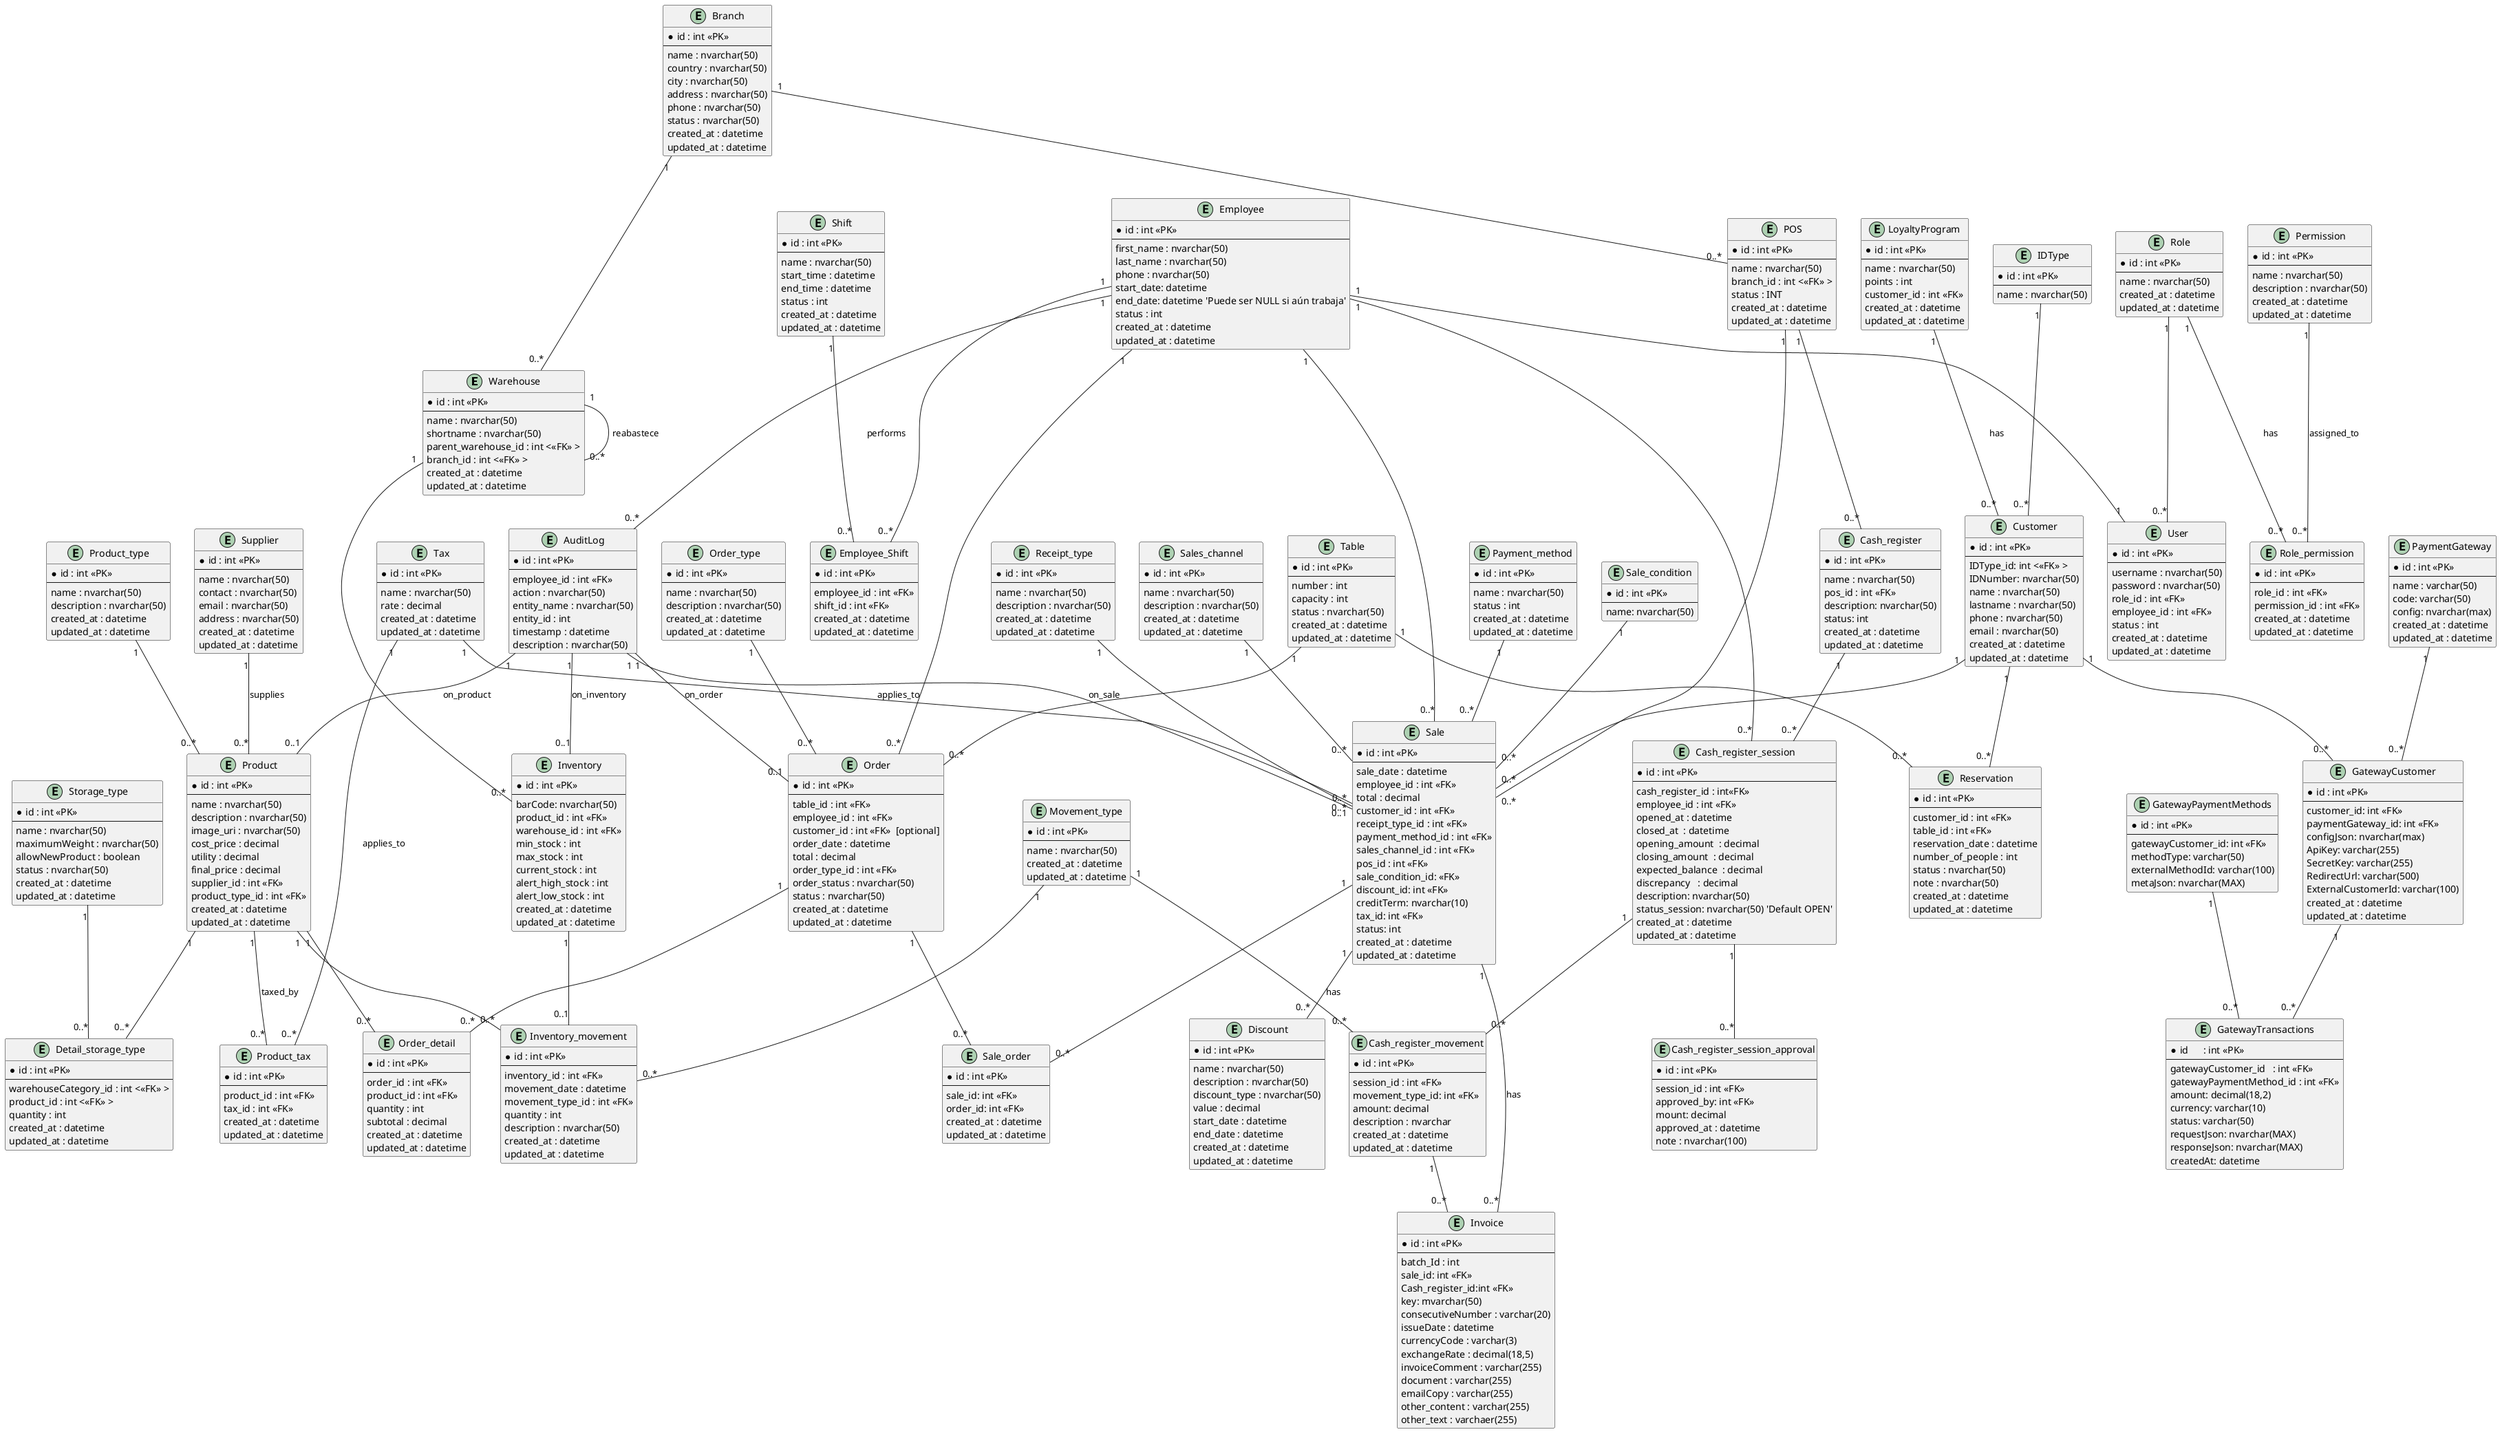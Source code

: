 @startuml  
/' 
 Modelo de Restaurante con Sucursales, Canales de Venta, Puntos de Venta, Gestión de Almacenes, Auditoría, Reservaciones/Promociones y Módulo de Cajas.
 Optimizado a 3FN y con mejoras en nomenclatura, normalización y trazabilidad.
'/ 

' ALMACENES =================
entity Warehouse {
  * id : int <<PK>>
  --
  name : nvarchar(50)
  shortname : nvarchar(50)
  parent_warehouse_id : int <<<FK>> > /'Para reabastecimiento de otro almacén'/
  branch_id : int <<<FK>> >  /'Ubicación o dirección del almacén'/
  created_at : datetime
  updated_at : datetime
}

entity Storage_type {
  * id : int <<PK>>
  --
  name : nvarchar(50)
  maximumWeight : nvarchar(50)  /'Kg, Libras, etc.'/
  allowNewProduct : boolean /'Si la ubicación está vacía, permite productos mezclados'/
  status : nvarchar(50)
  created_at : datetime
  updated_at : datetime
}

entity Detail_storage_type {
  * id : int <<PK>>
  --
  warehouseCategory_id : int <<<FK>> > 
  product_id : int <<<FK>> > 
  quantity : int
  created_at : datetime
  updated_at : datetime
}

' ENTIDAD: SUCURSAL
entity Branch {
  * id : int <<PK>>
  --
  name : nvarchar(50)
  country : nvarchar(50)
  city : nvarchar(50)       
  address : nvarchar(50) 
  phone : nvarchar(50)
  status : nvarchar(50)
  created_at : datetime
  updated_at : datetime
}

' PUNTO DE VENTA (POS)
entity POS {
  * id : int <<PK>>
  --
  name : nvarchar(50)           /'Tipo de punto de venta (restaurante, RestoBar, etc.)'/
  branch_id : int <<<FK>> > 
  status : INT
  created_at : datetime
  updated_at : datetime
}


' CLIENTE
entity IDType {
  * id : int <<PK>>
  --
  name : nvarchar(50)
}
entity Customer {
  * id : int <<PK>>
  --
  IDType_id: int <<<FK>> >
  IDNumber: nvarchar(50)
  name : nvarchar(50)
  lastname : nvarchar(50)
  phone : nvarchar(50)
  email : nvarchar(50)
  created_at : datetime
  updated_at : datetime
}

' MESA
entity Table {
  * id : int <<PK>>
  --
  number : int
  capacity : int
  status : nvarchar(50)
  created_at : datetime
  updated_at : datetime
}

' EMPLEADO
entity Employee {
  * id : int <<PK>>
  --
  first_name : nvarchar(50)
  last_name : nvarchar(50)
  phone : nvarchar(50)
  start_date: datetime
  end_date: datetime 'Puede ser NULL si aún trabaja'
  status : int
  created_at : datetime
  updated_at : datetime
}

' ORDEN
entity Order {
  * id : int <<PK>>
  --
  table_id : int <<FK>> 
  employee_id : int <<FK>>  /'Replaces waiter_id'/
  customer_id : int <<FK>>  [optional]
  order_date : datetime
  total : decimal
  order_type_id : int <<FK>> 
  order_status : nvarchar(50) /'pendiente, en preparación, servida, cancelada'/
  status : nvarchar(50) /'kitchen_status'/
  created_at : datetime
  updated_at : datetime
}

' TIPO DE ORDEN
entity Order_type {
  * id : int <<PK>>
  --
  name : nvarchar(50)
  description : nvarchar(50)
  created_at : datetime
  updated_at : datetime
}

' DETALLE DE LA ORDEN
entity Order_detail {
  * id : int <<PK>>
  --
  order_id : int <<FK>> 
  product_id : int <<FK>> 
  quantity : int
  subtotal : decimal
  created_at : datetime
  updated_at : datetime
}

' TIPO DE PRODUCTO
entity Product_type {
  * id : int <<PK>>
  --
  name : nvarchar(50)
  description : nvarchar(50)
  created_at : datetime
  updated_at : datetime
}

' PRODUCTO ==================
entity Product {
  * id : int <<PK>>
  --
  name : nvarchar(50)
  description : nvarchar(50)
  image_uri : nvarchar(50)
  cost_price : decimal
  utility : decimal
  final_price : decimal
  supplier_id : int <<FK>> 
  product_type_id : int <<FK>> 
  created_at : datetime
  updated_at : datetime
}

' Product Taxes
entity Product_tax {
  * id : int <<PK>>
  --
  product_id : int <<FK>> 
  tax_id : int <<FK>> 
  created_at : datetime
  updated_at : datetime
}

' INVENTARIO (para sucursales)
entity Inventory {
  * id : int <<PK>>
  --
  barCode: nvarchar(50) 
  product_id : int <<FK>> 
  warehouse_id : int <<FK>> 
  min_stock : int
  max_stock : int
  current_stock : int
  alert_high_stock : int
  alert_low_stock : int
  created_at : datetime
  updated_at : datetime
}

' USUARIOS Y PERMISOS
entity User {
  * id : int <<PK>>
  --
  username : nvarchar(50)
  password : nvarchar(50)     /'Almacenar hash de la contraseña'/
  role_id : int <<FK>> 
  employee_id : int <<FK>> 
  status : int
  created_at : datetime
  updated_at : datetime
}

entity Role {
  * id : int <<PK>>
  --
  name : nvarchar(50)
  created_at : datetime
  updated_at : datetime
}

entity Permission {
  * id : int <<PK>>
  --
  name : nvarchar(50)
  description : nvarchar(50)
  created_at : datetime
  updated_at : datetime
}

' Tabla intermedia con clave compuesta (en lugar de id)
entity Role_permission {
  * id : int <<PK>>
  --
  role_id : int <<FK>> 
  permission_id : int <<FK>> 
  created_at : datetime
  updated_at : datetime
}

' COMPROBANTES (boleta, factura)
entity Receipt_type {
  * id : int <<PK>>
  --
  name : nvarchar(50)
  description : nvarchar(50)
  created_at : datetime
  updated_at : datetime
}

' CANALES DE VENTA (web, tienda, terceros)
entity Sales_channel {
  * id : int <<PK>>
  --
  name : nvarchar(50)
  description : nvarchar(50)
  created_at : datetime
  updated_at : datetime
}

' VENTA (transacción final)
entity Sale {
  * id : int <<PK>>
  --
  sale_date : datetime
  employee_id : int <<FK>> /' cashier_id '/
  total : decimal
  customer_id : int <<FK>> 
  receipt_type_id : int <<FK>> 
  payment_method_id : int <<FK>> 
  sales_channel_id : int <<FK>> 
  pos_id : int <<FK>> 
  sale_condition_id: <<FK>> 
  discount_id: int <<FK>> 
  creditTerm: nvarchar(10) /'plazo credito: Se omite si viene vacío, pero es de condición obligatoria cuando la condición de la venta es crédito'/
  tax_id: int <<FK>> 
  status: int
  created_at : datetime
  updated_at : datetime
}
entity Sale_order {
  * id : int <<PK>>
  --
  sale_id: int <<FK>> 
  order_id: int <<FK>> 
  created_at : datetime
  updated_at : datetime
}

' MÉTODO DE PAGO
entity Payment_method {
  * id : int <<PK>>
  --
  name : nvarchar(50)
  status : int
  created_at : datetime
  updated_at : datetime
}

' MOVIMIENTOS DE INVENTARIO
entity Inventory_movement {
  * id : int <<PK>>
  --
  inventory_id : int <<FK>> 
  movement_date : datetime
  movement_type_id : int <<FK>> 
  quantity : int
  description : nvarchar(50)
  created_at : datetime
  updated_at : datetime
}

' TIPO DE MOVIMIENTO (ingreso o salida)
entity Movement_type {
  * id : int <<PK>>
  --
  name : nvarchar(50)
  created_at : datetime
  updated_at : datetime
}

' NUEVAS ENTIDADES: Reservaciones y Promociones

' Reservaciones
entity Reservation {
  * id : int <<PK>>
  --
  customer_id : int <<FK>> 
  table_id : int <<FK>> 
  reservation_date : datetime
  number_of_people : int
  status : nvarchar(50) /'pendiente, confirmada, cancelada'/
  note : nvarchar(50)
  created_at : datetime
  updated_at : datetime
}

' Impuestos
entity Tax {
  * id : int <<PK>>
  --
  name : nvarchar(50)
  rate : decimal
  created_at : datetime
  updated_at : datetime
}

' MÓDULO DE CAJAS

' Caja principal
entity Cash_register {
  * id : int <<PK>>
  --
  name : nvarchar(50) /'caja principal salon1'/ 
  pos_id : int <<FK>> 
  description: nvarchar(50)
  status: int
  created_at : datetime
  updated_at : datetime
}

' (Apertura de caja)
entity Cash_register_session {
  * id : int <<PK>>
  --
  cash_register_id : int<<FK>> /'caja principal salon1'/ 
  employee_id : int <<FK>> 
  opened_at : datetime
  closed_at  : datetime
  opening_amount  : decimal /'Monto inicial, ej: $100'/ 
  closing_amount  : decimal /'Monto final, ej: $100'/ 
  expected_balance  : decimal /'calculado al cerrar'/ 
  discrepancy   : decimal /'diferencia (overage/shortage)'/ 
  description: nvarchar(50)
  status_session: nvarchar(50) 'Default OPEN'
  created_at : datetime
  updated_at : datetime
}

'Movimientos de caja SALE | INCOME | EXPENSE | REFUND
entity Cash_register_movement {
  * id : int <<PK>>
  --
  session_id : int <<FK>> 
  movement_type_id: int <<FK>>
  amount: decimal
  description : nvarchar
  created_at : datetime
  updated_at : datetime
}
'(Opcional) Registro de aprobaciones de cierre con discrepancia
entity Cash_register_session_approval {
  * id : int <<PK>>
  --
  session_id : int <<FK>> 
  approved_by: int <<FK>>
  mount: decimal
  approved_at : datetime
  note : nvarchar(100)
}
' Promociones y Descuentos
entity Discount {
  * id : int <<PK>>
  --
  name : nvarchar(50)
  description : nvarchar(50)
  discount_type : nvarchar(50) /'percentage or fixed amount'/
  value : decimal
  start_date : datetime
  end_date : datetime
  created_at : datetime
  updated_at : datetime
}

' Turnos
entity Shift {
  * id : int <<PK>>
  --
  name : nvarchar(50)
  start_time : datetime
  end_time : datetime
  status : int /'open, closed'/
  created_at : datetime
  updated_at : datetime
}

' Auditoría
entity AuditLog {
  * id : int <<PK>>
  --
  employee_id : int <<FK>>
  action : nvarchar(50)
  entity_name : nvarchar(50)
  entity_id : int
  timestamp : datetime
  description : nvarchar(50)
}

' Proveedor
entity Supplier {
  * id : int <<PK>>
  --
  name : nvarchar(50)
  contact : nvarchar(50)
  email : nvarchar(50)
  address : nvarchar(50)
  created_at : datetime
  updated_at : datetime
}

' Programa de Lealtad
entity LoyaltyProgram {
  * id : int <<PK>>
  --
  name : nvarchar(50)
  points : int
  customer_id : int <<FK>>
  created_at : datetime
  updated_at : datetime
}

' Relación entre Employee y Shift mediante tabla intermedia.
entity Employee_Shift {
  * id : int <<PK>>
  --
  employee_id : int <<FK>>
  shift_id : int <<FK>>
  created_at : datetime
  updated_at : datetime
}
/'condicion venta, contado, credito,'/
entity Sale_condition {
  * id : int <<PK>>
  --
  name: nvarchar(50)
}
'MODULO FACTURACION
entity Invoice {
  * id : int <<PK>>
  --
  batch_Id : int
  sale_id: int <<FK>>
  Cash_register_id:int <<FK>>
  key: mvarchar(50) /'(si no se envía el API lo genera automáticamente y lo devuelve en la respuesta)'/
  consecutiveNumber : varchar(20)
  issueDate : datetime
  currencyCode : varchar(3) /'codigo moneda'/
  exchangeRate : decimal(18,5) /'tipo de cambio'/
  invoiceComment : varchar(255) /'Comentario factura'/
  document : varchar(255)
  emailCopy : varchar(255) /'deben de venir separadas por punto y coma (;) sin espacios.'/
  other_content : varchar(255)
  other_text : varchaer(255)
}

' Tabla maestra de pasarelas de pago.
entity PaymentGateway {
  * id : int <<PK>>
  --
  name : varchar(50) /'ej: Onvopay, tilopay,etc.'/
  code: varchar(50) /'ej: ONVO, TILO,etc.'/
  config: nvarchar(max) /'JSON con settings genéricos (p. ej. endpoints, llaves)'/
  created_at : datetime
  updated_at : datetime
}
'Configuración de cada cliente para cada pasarela.
entity GatewayCustomer{
  * id : int <<PK>>
  --
  customer_id: int <<FK>> /'cliente base'/
  paymentGateway_id: int <<FK>> /'pasarela de pago'/
  configJson: nvarchar(max) /'JSON parametros espesificos'/
  ApiKey: varchar(255)
  SecretKey: varchar(255)
  RedirectUrl: varchar(500)
  ExternalCustomerId: varchar(100) /'id que devuelve la Api de onvo por cada customer'/
  created_at : datetime
  updated_at : datetime
}
'si existe metodo de pago y hay que configurar para sinpe, card, banco.
entity GatewayPaymentMethods{
  * id : int <<PK>>
  --
  gatewayCustomer_id: int <<FK>>
  methodType: varchar(50)  /'sinpe,card,zunify'/
  externalMethodId: varchar(100) /'id que devuelve la Api de onvo por cada metodo de pago'/
  metaJson: nvarchar(MAX) /'Json Configuracion base'/
}
'cuando se realice la transaccion copn el tipo de pasarela y metodo de pago (intencion de pago etc.)
entity GatewayTransactions {
  * id      : int <<PK>>
  --
  gatewayCustomer_id   : int <<FK>>
  gatewayPaymentMethod_id : int <<FK>> /'opcional si existe metodo'/
  amount: decimal(18,2)
  currency: varchar(10)
  status: varchar(50)
  requestJson: nvarchar(MAX)  /'todo el payload enviado'/
  responseJson: nvarchar(MAX) /'podemos guardar por seguridad la respuesta de cada transaccion'/
  createdAt: datetime
}
'=================== Relaciones ====================
Customer "1" -- "0..*" GatewayCustomer
PaymentGateway "1" -- "0..*" GatewayCustomer
GatewayCustomer "1" -- "0..*" GatewayTransactions
GatewayPaymentMethods "1" -- "0..*" GatewayTransactions

'RELACION FACTURACION
Cash_register "1" -- "0..*" Cash_register_session
Cash_register_session "1" -- "0..*" Cash_register_movement
Cash_register_session "1" -- "0..*" Cash_register_session_approval
Cash_register_movement "1" -- "0..*" Invoice
' Receipt_type "1" -- "0..*" Invoice
IDType "1" -- "0..*" Customer
Sale_condition "1" -- "0..*" Sale

POS "1" -- "0..*" Cash_register

' RELACIONES GENERALES ACTUALIZADAS

' Un empleado atiende muchas órdenes.
Employee "1" -- "0..*" Order
Employee "1" -- "1" User
Employee "1" -- "0..*" Sale
' Una operación de caja es realizada por un usuario.
Employee "1" -- "0..*" Cash_register_session
' Un cliente puede generar muchas ventas.
Customer "1" -- "0..*" Sale

' Un tipo de orden se vincula a muchas órdenes.
Order_type "1" -- "0..*" Order

' Una orden tiene muchos detalles.
Order "1" -- "0..*" Order_detail

' Un producto aparece en muchos detalles.
Product "1" -- "0..*" Order_detail

' Un tipo de producto agrupa muchos productos.
Product_type "1" -- "0..*" Product

' Un usuario tiene un único rol.
Role "1" -- "0..*" User

' Un rol puede tener muchos permisos (vía clave compuesta).
Role "1" -- "0..*" Role_permission : has
Permission "1" -- "0..*" Role_permission : assigned_to



' Un comprobante se asocia a muchas ventas.
Receipt_type "1" -- "0..*" Sale

' Un método de pago se utiliza en muchas ventas.
Payment_method "1" -- "0..*" Sale

' Inventario para sucursales: un producto tiene un único registro (o ninguno).
Inventory "1" -- "0..1" Inventory_movement

' Un producto genera muchos movimientos de inventario.
Product "1" -- "0..*" Inventory_movement

' Un tipo de movimiento se usa en muchos movimientos.
Movement_type "1" -- "0..*" Inventory_movement
Movement_type "1" -- "0..*" Cash_register_movement

' Canal de venta se vincula a muchas ventas.
Sales_channel "1" -- "0..*" Sale

' Relación de Branch con Puntos de Venta.
Branch "1" -- "0..*" POS
Branch "1" -- "0..*" Warehouse

' Relación de POS con Ventas.
POS "1" -- "0..*" Sale

' Relación de ALMACÉN con operaciones.
Warehouse "1" -- "0..*" Inventory

' Relación entre Warehouse y sí mismo para jerarquía (reabastecimiento).
Warehouse "1" -- "0..*" Warehouse : reabastece

' Relación entre Warehouse_category y Detail_warehouse_category.
Storage_type "1" -- "0..*" Detail_storage_type
Product "1" -- "0..*" Detail_storage_type

' Relación entre Reservation y Customer/Table.
Customer "1" -- "0..*" Reservation
Table "1" -- "0..*" Reservation
Table "1" -- "0..*" Order

' Un producto puede ser suministrado por muchos proveedores.
Supplier "1" -- "0..*" Product : supplies

' Una venta puede tener muchos descuentos aplicados.
Sale "1" -- "0..*" Discount : has

' Un usuario realiza acciones que se registran en el log de auditoría.
Employee "1" -- "0..*" AuditLog : performs
AuditLog "1" -- "0..1" Product : on_product
AuditLog "1" -- "0..1" Sale : on_sale
AuditLog "1" -- "0..1" Order : on_order
AuditLog "1" -- "0..1" Inventory : on_inventory
'AuditLog "1" -- "0..1" Discount : on_discount



Product "1" -- "0..*" Product_tax : taxed_by
Tax "1" -- "0..*" Product_tax : applies_to
Tax "1" -- "0..*" Sale : applies_to

Employee "1" -- "0..*" Employee_Shift
Shift "1" -- "0..*" Employee_Shift
LoyaltyProgram "1" -- "0..*" Customer : has
Sale "1" -- "0..*" Invoice : has
Sale "1" -- "0..*" Sale_order
Order "1" -- "0..*" Sale_order
@enduml
